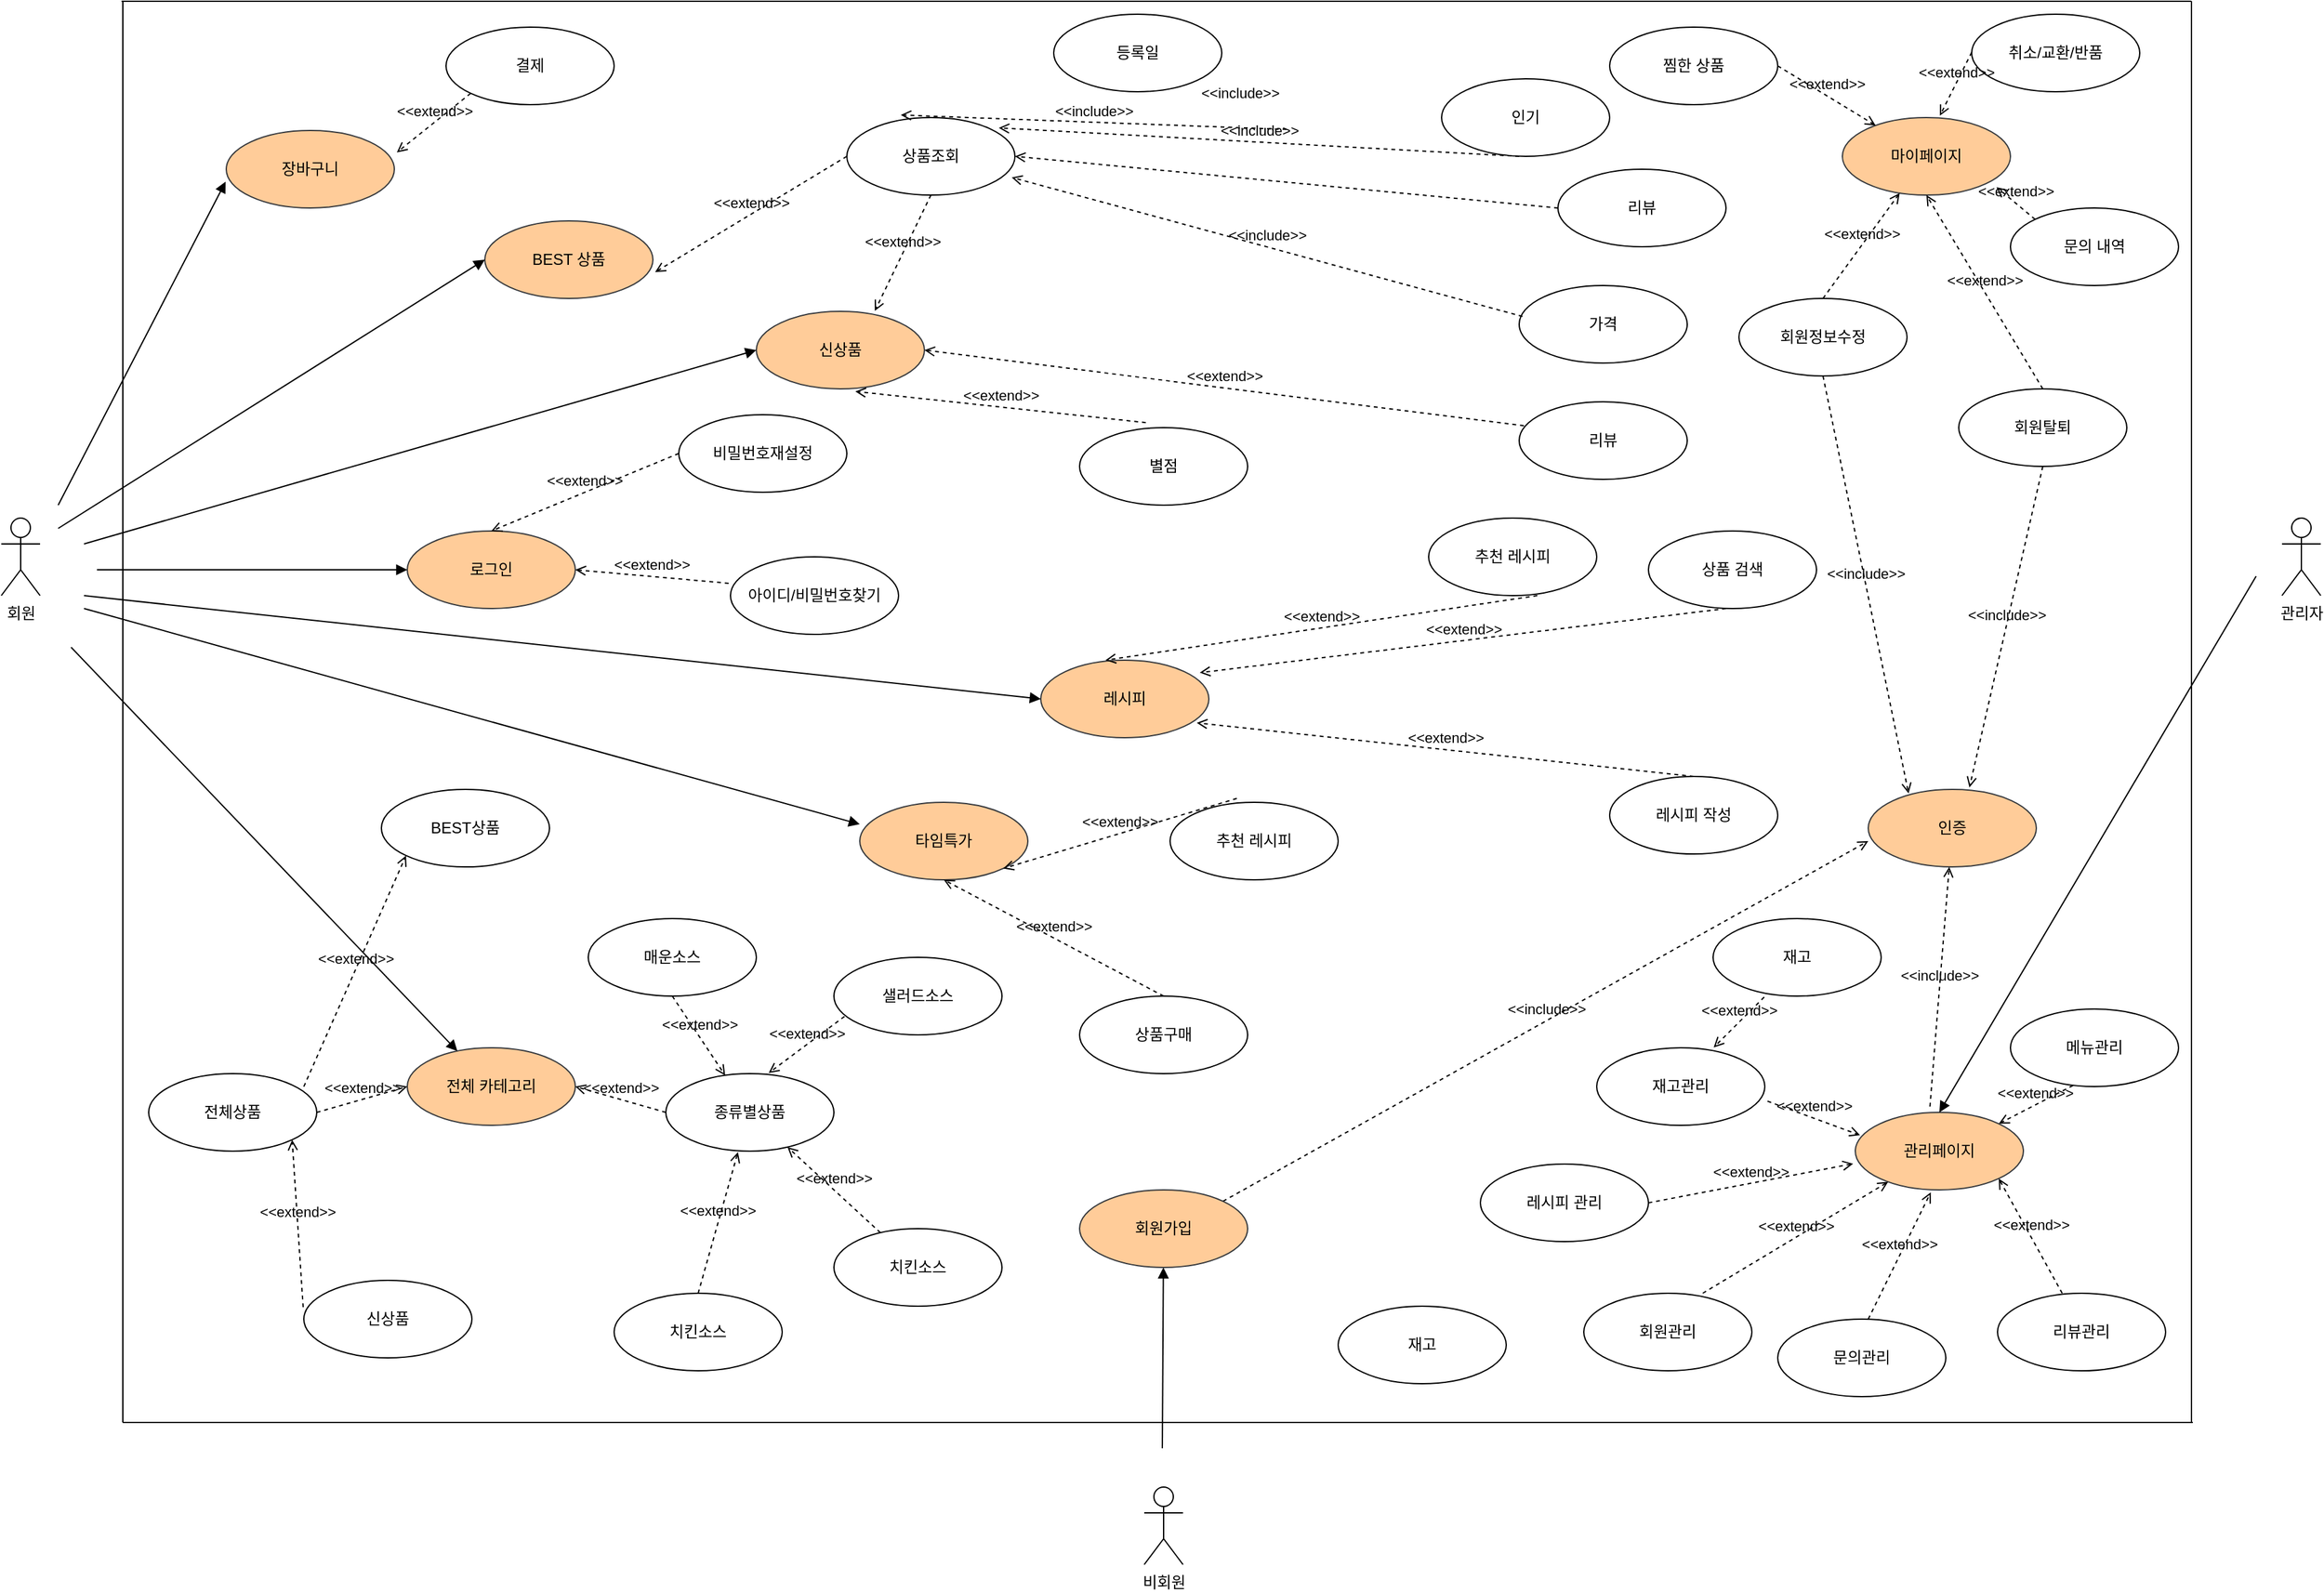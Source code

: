 <mxfile version="23.1.5" type="github">
  <diagram name="페이지-1" id="9ob2D2m0oYJiq9KtMYp7">
    <mxGraphModel dx="2093" dy="933" grid="1" gridSize="10" guides="1" tooltips="1" connect="1" arrows="1" fold="1" page="1" pageScale="1" pageWidth="2339" pageHeight="3300" math="0" shadow="0">
      <root>
        <mxCell id="0" />
        <mxCell id="1" parent="0" />
        <mxCell id="CmiY-KdzdTDGeGZKOpqu-1" value="회원&lt;div&gt;&lt;br/&gt;&lt;/div&gt;" style="shape=umlActor;verticalLabelPosition=bottom;verticalAlign=top;html=1;outlineConnect=0;" parent="1" vertex="1">
          <mxGeometry x="146" y="550" width="30" height="60" as="geometry" />
        </mxCell>
        <mxCell id="CmiY-KdzdTDGeGZKOpqu-4" value="관리자" style="shape=umlActor;verticalLabelPosition=bottom;verticalAlign=top;html=1;outlineConnect=0;" parent="1" vertex="1">
          <mxGeometry x="1910" y="550" width="30" height="60" as="geometry" />
        </mxCell>
        <mxCell id="CmiY-KdzdTDGeGZKOpqu-15" value="로그인" style="ellipse;whiteSpace=wrap;html=1;fillColor=#ffcc99;strokeColor=#36393d;" parent="1" vertex="1">
          <mxGeometry x="460" y="560" width="130" height="60" as="geometry" />
        </mxCell>
        <mxCell id="CmiY-KdzdTDGeGZKOpqu-17" value="타임특가" style="ellipse;whiteSpace=wrap;html=1;fillColor=#ffcc99;strokeColor=#36393d;" parent="1" vertex="1">
          <mxGeometry x="810" y="770" width="130" height="60" as="geometry" />
        </mxCell>
        <mxCell id="CmiY-KdzdTDGeGZKOpqu-18" value="전체 카테고리" style="ellipse;whiteSpace=wrap;html=1;fillColor=#ffcc99;strokeColor=#36393d;" parent="1" vertex="1">
          <mxGeometry x="460" y="960" width="130" height="60" as="geometry" />
        </mxCell>
        <mxCell id="CmiY-KdzdTDGeGZKOpqu-19" value="BEST 상품" style="ellipse;whiteSpace=wrap;html=1;fillColor=#ffcc99;strokeColor=#36393d;" parent="1" vertex="1">
          <mxGeometry x="520" y="320" width="130" height="60" as="geometry" />
        </mxCell>
        <mxCell id="CmiY-KdzdTDGeGZKOpqu-20" value="신상품" style="ellipse;whiteSpace=wrap;html=1;fillColor=#ffcc99;strokeColor=#36393d;" parent="1" vertex="1">
          <mxGeometry x="730" y="390" width="130" height="60" as="geometry" />
        </mxCell>
        <mxCell id="CmiY-KdzdTDGeGZKOpqu-23" value="아이디/비밀번호찾기" style="ellipse;whiteSpace=wrap;html=1;" parent="1" vertex="1">
          <mxGeometry x="710" y="580" width="130" height="60" as="geometry" />
        </mxCell>
        <mxCell id="CmiY-KdzdTDGeGZKOpqu-25" value="비밀번호재설정" style="ellipse;whiteSpace=wrap;html=1;" parent="1" vertex="1">
          <mxGeometry x="670" y="470" width="130" height="60" as="geometry" />
        </mxCell>
        <mxCell id="CmiY-KdzdTDGeGZKOpqu-29" value="" style="endArrow=none;html=1;rounded=0;" parent="1" edge="1">
          <mxGeometry width="50" height="50" relative="1" as="geometry">
            <mxPoint x="240" y="1250" as="sourcePoint" />
            <mxPoint x="240" y="150" as="targetPoint" />
          </mxGeometry>
        </mxCell>
        <mxCell id="CmiY-KdzdTDGeGZKOpqu-30" value="" style="endArrow=none;html=1;rounded=0;" parent="1" edge="1">
          <mxGeometry width="50" height="50" relative="1" as="geometry">
            <mxPoint x="239" y="150" as="sourcePoint" />
            <mxPoint x="1840" y="150" as="targetPoint" />
          </mxGeometry>
        </mxCell>
        <mxCell id="CmiY-KdzdTDGeGZKOpqu-31" value="" style="endArrow=none;html=1;rounded=0;" parent="1" edge="1">
          <mxGeometry width="50" height="50" relative="1" as="geometry">
            <mxPoint x="240" y="1250" as="sourcePoint" />
            <mxPoint x="1841" y="1250" as="targetPoint" />
          </mxGeometry>
        </mxCell>
        <mxCell id="CmiY-KdzdTDGeGZKOpqu-32" value="" style="endArrow=none;html=1;rounded=0;" parent="1" edge="1">
          <mxGeometry width="50" height="50" relative="1" as="geometry">
            <mxPoint x="1840" y="1250" as="sourcePoint" />
            <mxPoint x="1840" y="150" as="targetPoint" />
          </mxGeometry>
        </mxCell>
        <mxCell id="CmiY-KdzdTDGeGZKOpqu-44" value="" style="html=1;verticalAlign=bottom;labelBackgroundColor=none;endArrow=block;endFill=1;rounded=0;" parent="1" target="CmiY-KdzdTDGeGZKOpqu-15" edge="1">
          <mxGeometry width="160" relative="1" as="geometry">
            <mxPoint x="220" y="590" as="sourcePoint" />
            <mxPoint x="336" y="579.41" as="targetPoint" />
          </mxGeometry>
        </mxCell>
        <mxCell id="CmiY-KdzdTDGeGZKOpqu-45" value="&amp;lt;&amp;lt;extend&amp;gt;&amp;gt;" style="html=1;verticalAlign=bottom;labelBackgroundColor=none;endArrow=open;endFill=0;dashed=1;rounded=0;entryX=0.5;entryY=0;entryDx=0;entryDy=0;exitX=0;exitY=0.5;exitDx=0;exitDy=0;" parent="1" source="CmiY-KdzdTDGeGZKOpqu-25" target="CmiY-KdzdTDGeGZKOpqu-15" edge="1">
          <mxGeometry width="160" relative="1" as="geometry">
            <mxPoint x="730" y="560" as="sourcePoint" />
            <mxPoint x="600" y="450" as="targetPoint" />
          </mxGeometry>
        </mxCell>
        <mxCell id="CmiY-KdzdTDGeGZKOpqu-46" value="&amp;lt;&amp;lt;extend&amp;gt;&amp;gt;" style="html=1;verticalAlign=bottom;labelBackgroundColor=none;endArrow=open;endFill=0;dashed=1;rounded=0;entryX=1;entryY=0.5;entryDx=0;entryDy=0;exitX=-0.011;exitY=0.341;exitDx=0;exitDy=0;exitPerimeter=0;" parent="1" source="CmiY-KdzdTDGeGZKOpqu-23" target="CmiY-KdzdTDGeGZKOpqu-15" edge="1">
          <mxGeometry width="160" relative="1" as="geometry">
            <mxPoint x="770" y="610" as="sourcePoint" />
            <mxPoint x="560" y="590" as="targetPoint" />
          </mxGeometry>
        </mxCell>
        <mxCell id="CmiY-KdzdTDGeGZKOpqu-47" value="비회원" style="shape=umlActor;verticalLabelPosition=bottom;verticalAlign=top;html=1;outlineConnect=0;" parent="1" vertex="1">
          <mxGeometry x="1030" y="1300" width="30" height="60" as="geometry" />
        </mxCell>
        <mxCell id="CmiY-KdzdTDGeGZKOpqu-51" value="" style="html=1;verticalAlign=bottom;labelBackgroundColor=none;endArrow=block;endFill=1;rounded=0;" parent="1" edge="1" source="CmiY-KdzdTDGeGZKOpqu-14">
          <mxGeometry width="160" relative="1" as="geometry">
            <mxPoint x="1044" y="1270" as="sourcePoint" />
            <mxPoint x="1044" y="1080" as="targetPoint" />
          </mxGeometry>
        </mxCell>
        <mxCell id="CmiY-KdzdTDGeGZKOpqu-52" value="" style="html=1;verticalAlign=bottom;labelBackgroundColor=none;endArrow=block;endFill=1;rounded=0;" parent="1" target="CmiY-KdzdTDGeGZKOpqu-18" edge="1">
          <mxGeometry width="160" relative="1" as="geometry">
            <mxPoint x="200" y="650" as="sourcePoint" />
            <mxPoint x="400" y="610" as="targetPoint" />
          </mxGeometry>
        </mxCell>
        <mxCell id="CmiY-KdzdTDGeGZKOpqu-53" value="신상품" style="ellipse;whiteSpace=wrap;html=1;" parent="1" vertex="1">
          <mxGeometry x="380" y="1140" width="130" height="60" as="geometry" />
        </mxCell>
        <mxCell id="CmiY-KdzdTDGeGZKOpqu-55" value="종류별상품" style="ellipse;whiteSpace=wrap;html=1;" parent="1" vertex="1">
          <mxGeometry x="660" y="980" width="130" height="60" as="geometry" />
        </mxCell>
        <mxCell id="CmiY-KdzdTDGeGZKOpqu-56" value="전체상품" style="ellipse;whiteSpace=wrap;html=1;" parent="1" vertex="1">
          <mxGeometry x="260" y="980" width="130" height="60" as="geometry" />
        </mxCell>
        <mxCell id="CmiY-KdzdTDGeGZKOpqu-57" value="BEST상품" style="ellipse;whiteSpace=wrap;html=1;" parent="1" vertex="1">
          <mxGeometry x="440" y="760" width="130" height="60" as="geometry" />
        </mxCell>
        <mxCell id="CmiY-KdzdTDGeGZKOpqu-69" value="매운소스" style="ellipse;whiteSpace=wrap;html=1;" parent="1" vertex="1">
          <mxGeometry x="600" y="860" width="130" height="60" as="geometry" />
        </mxCell>
        <mxCell id="CmiY-KdzdTDGeGZKOpqu-70" value="샐러드소스" style="ellipse;whiteSpace=wrap;html=1;" parent="1" vertex="1">
          <mxGeometry x="790" y="890" width="130" height="60" as="geometry" />
        </mxCell>
        <mxCell id="CmiY-KdzdTDGeGZKOpqu-71" value="치킨소스" style="ellipse;whiteSpace=wrap;html=1;" parent="1" vertex="1">
          <mxGeometry x="620" y="1150" width="130" height="60" as="geometry" />
        </mxCell>
        <mxCell id="CmiY-KdzdTDGeGZKOpqu-76" value="레시피" style="ellipse;whiteSpace=wrap;html=1;fillColor=#ffcc99;strokeColor=#36393d;" parent="1" vertex="1">
          <mxGeometry x="950" y="660" width="130" height="60" as="geometry" />
        </mxCell>
        <mxCell id="CmiY-KdzdTDGeGZKOpqu-77" value="장바구니" style="ellipse;whiteSpace=wrap;html=1;fillColor=#ffcc99;strokeColor=#36393d;" parent="1" vertex="1">
          <mxGeometry x="320" y="250" width="130" height="60" as="geometry" />
        </mxCell>
        <mxCell id="CmiY-KdzdTDGeGZKOpqu-78" value="관리페이지" style="ellipse;whiteSpace=wrap;html=1;fillColor=#ffcc99;strokeColor=#36393d;" parent="1" vertex="1">
          <mxGeometry x="1580" y="1010" width="130" height="60" as="geometry" />
        </mxCell>
        <mxCell id="CmiY-KdzdTDGeGZKOpqu-79" value="" style="html=1;verticalAlign=bottom;labelBackgroundColor=none;endArrow=block;endFill=1;rounded=0;entryX=-0.004;entryY=0.661;entryDx=0;entryDy=0;entryPerimeter=0;" parent="1" target="CmiY-KdzdTDGeGZKOpqu-77" edge="1">
          <mxGeometry width="160" relative="1" as="geometry">
            <mxPoint x="190" y="540" as="sourcePoint" />
            <mxPoint x="390" y="532" as="targetPoint" />
          </mxGeometry>
        </mxCell>
        <mxCell id="CmiY-KdzdTDGeGZKOpqu-80" value="결제" style="ellipse;whiteSpace=wrap;html=1;" parent="1" vertex="1">
          <mxGeometry x="490" y="170" width="130" height="60" as="geometry" />
        </mxCell>
        <mxCell id="CmiY-KdzdTDGeGZKOpqu-88" value="" style="html=1;verticalAlign=bottom;labelBackgroundColor=none;endArrow=block;endFill=1;rounded=0;entryX=0;entryY=0.5;entryDx=0;entryDy=0;" parent="1" target="CmiY-KdzdTDGeGZKOpqu-19" edge="1">
          <mxGeometry width="160" relative="1" as="geometry">
            <mxPoint x="190" y="558" as="sourcePoint" />
            <mxPoint x="390" y="550" as="targetPoint" />
          </mxGeometry>
        </mxCell>
        <mxCell id="CmiY-KdzdTDGeGZKOpqu-89" value="" style="html=1;verticalAlign=bottom;labelBackgroundColor=none;endArrow=block;endFill=1;rounded=0;entryX=0;entryY=0.5;entryDx=0;entryDy=0;" parent="1" target="CmiY-KdzdTDGeGZKOpqu-20" edge="1">
          <mxGeometry width="160" relative="1" as="geometry">
            <mxPoint x="210" y="570" as="sourcePoint" />
            <mxPoint x="990" y="640" as="targetPoint" />
          </mxGeometry>
        </mxCell>
        <mxCell id="CmiY-KdzdTDGeGZKOpqu-91" value="등록일" style="ellipse;whiteSpace=wrap;html=1;" parent="1" vertex="1">
          <mxGeometry x="960" y="160" width="130" height="60" as="geometry" />
        </mxCell>
        <mxCell id="CmiY-KdzdTDGeGZKOpqu-92" value="인기" style="ellipse;whiteSpace=wrap;html=1;" parent="1" vertex="1">
          <mxGeometry x="1260" y="210" width="130" height="60" as="geometry" />
        </mxCell>
        <mxCell id="CmiY-KdzdTDGeGZKOpqu-93" value="리뷰" style="ellipse;whiteSpace=wrap;html=1;" parent="1" vertex="1">
          <mxGeometry x="1350" y="280" width="130" height="60" as="geometry" />
        </mxCell>
        <mxCell id="CmiY-KdzdTDGeGZKOpqu-94" value="가격" style="ellipse;whiteSpace=wrap;html=1;" parent="1" vertex="1">
          <mxGeometry x="1320" y="370" width="130" height="60" as="geometry" />
        </mxCell>
        <mxCell id="CmiY-KdzdTDGeGZKOpqu-95" value="상품조회" style="ellipse;whiteSpace=wrap;html=1;" parent="1" vertex="1">
          <mxGeometry x="800" y="240" width="130" height="60" as="geometry" />
        </mxCell>
        <mxCell id="CmiY-KdzdTDGeGZKOpqu-98" value="&amp;lt;&amp;lt;extend&amp;gt;&amp;gt;" style="html=1;verticalAlign=bottom;labelBackgroundColor=none;endArrow=open;endFill=0;dashed=1;rounded=0;entryX=1.013;entryY=0.661;entryDx=0;entryDy=0;exitX=0;exitY=0.5;exitDx=0;exitDy=0;entryPerimeter=0;" parent="1" source="CmiY-KdzdTDGeGZKOpqu-95" target="CmiY-KdzdTDGeGZKOpqu-19" edge="1">
          <mxGeometry width="160" relative="1" as="geometry">
            <mxPoint x="1080" y="365" as="sourcePoint" />
            <mxPoint x="820" y="375" as="targetPoint" />
          </mxGeometry>
        </mxCell>
        <mxCell id="CmiY-KdzdTDGeGZKOpqu-99" value="&amp;lt;&amp;lt;extend&amp;gt;&amp;gt;" style="html=1;verticalAlign=bottom;labelBackgroundColor=none;endArrow=open;endFill=0;dashed=1;rounded=0;entryX=0.705;entryY=-0.006;entryDx=0;entryDy=0;entryPerimeter=0;exitX=0.5;exitY=1;exitDx=0;exitDy=0;" parent="1" source="CmiY-KdzdTDGeGZKOpqu-95" target="CmiY-KdzdTDGeGZKOpqu-20" edge="1">
          <mxGeometry width="160" relative="1" as="geometry">
            <mxPoint x="1214" y="380" as="sourcePoint" />
            <mxPoint x="1126" y="340" as="targetPoint" />
          </mxGeometry>
        </mxCell>
        <mxCell id="CmiY-KdzdTDGeGZKOpqu-100" value="&amp;lt;&amp;lt;include&amp;gt;&amp;gt;" style="html=1;verticalAlign=bottom;labelBackgroundColor=none;endArrow=open;endFill=0;dashed=1;rounded=0;entryX=0.321;entryY=-0.033;entryDx=0;entryDy=0;entryPerimeter=0;" parent="1" target="CmiY-KdzdTDGeGZKOpqu-95" edge="1">
          <mxGeometry width="160" relative="1" as="geometry">
            <mxPoint x="1140" y="249.17" as="sourcePoint" />
            <mxPoint x="1300" y="249.17" as="targetPoint" />
          </mxGeometry>
        </mxCell>
        <mxCell id="CmiY-KdzdTDGeGZKOpqu-104" value="&amp;lt;&amp;lt;include&amp;gt;&amp;gt;" style="html=1;verticalAlign=bottom;labelBackgroundColor=none;endArrow=open;endFill=0;dashed=1;rounded=0;entryX=0.904;entryY=0.133;entryDx=0;entryDy=0;entryPerimeter=0;" parent="1" target="CmiY-KdzdTDGeGZKOpqu-95" edge="1">
          <mxGeometry width="160" relative="1" as="geometry">
            <mxPoint x="1320" y="270" as="sourcePoint" />
            <mxPoint x="1480" y="270" as="targetPoint" />
          </mxGeometry>
        </mxCell>
        <mxCell id="CmiY-KdzdTDGeGZKOpqu-106" value="&amp;lt;&amp;lt;include&amp;gt;&amp;gt;" style="html=1;verticalAlign=bottom;labelBackgroundColor=none;endArrow=open;endFill=0;dashed=1;rounded=0;entryX=0.981;entryY=0.772;entryDx=0;entryDy=0;entryPerimeter=0;exitX=0.02;exitY=0.399;exitDx=0;exitDy=0;exitPerimeter=0;" parent="1" source="CmiY-KdzdTDGeGZKOpqu-94" target="CmiY-KdzdTDGeGZKOpqu-95" edge="1">
          <mxGeometry width="160" relative="1" as="geometry">
            <mxPoint x="1320" y="389.58" as="sourcePoint" />
            <mxPoint x="1480" y="389.58" as="targetPoint" />
          </mxGeometry>
        </mxCell>
        <mxCell id="CmiY-KdzdTDGeGZKOpqu-107" value="별점" style="ellipse;whiteSpace=wrap;html=1;" parent="1" vertex="1">
          <mxGeometry x="980" y="480" width="130" height="60" as="geometry" />
        </mxCell>
        <mxCell id="CmiY-KdzdTDGeGZKOpqu-108" value="리뷰" style="ellipse;whiteSpace=wrap;html=1;" parent="1" vertex="1">
          <mxGeometry x="1320" y="460" width="130" height="60" as="geometry" />
        </mxCell>
        <mxCell id="CmiY-KdzdTDGeGZKOpqu-110" value="&amp;lt;&amp;lt;extend&amp;gt;&amp;gt;" style="html=1;verticalAlign=bottom;labelBackgroundColor=none;endArrow=open;endFill=0;dashed=1;rounded=0;exitX=0.394;exitY=-0.065;exitDx=0;exitDy=0;exitPerimeter=0;entryX=0.589;entryY=1.033;entryDx=0;entryDy=0;entryPerimeter=0;" parent="1" source="CmiY-KdzdTDGeGZKOpqu-107" target="CmiY-KdzdTDGeGZKOpqu-20" edge="1">
          <mxGeometry width="160" relative="1" as="geometry">
            <mxPoint x="1090" y="539.41" as="sourcePoint" />
            <mxPoint x="1250" y="539.41" as="targetPoint" />
          </mxGeometry>
        </mxCell>
        <mxCell id="CmiY-KdzdTDGeGZKOpqu-111" value="&amp;lt;&amp;lt;extend&amp;gt;&amp;gt;" style="html=1;verticalAlign=bottom;labelBackgroundColor=none;endArrow=open;endFill=0;dashed=1;rounded=0;exitX=0.028;exitY=0.308;exitDx=0;exitDy=0;entryX=1;entryY=0.5;entryDx=0;entryDy=0;exitPerimeter=0;" parent="1" source="CmiY-KdzdTDGeGZKOpqu-108" target="CmiY-KdzdTDGeGZKOpqu-20" edge="1">
          <mxGeometry width="160" relative="1" as="geometry">
            <mxPoint x="1270" y="490" as="sourcePoint" />
            <mxPoint x="1240" y="470" as="targetPoint" />
          </mxGeometry>
        </mxCell>
        <mxCell id="CmiY-KdzdTDGeGZKOpqu-112" value="상품구매" style="ellipse;whiteSpace=wrap;html=1;" parent="1" vertex="1">
          <mxGeometry x="980" y="920" width="130" height="60" as="geometry" />
        </mxCell>
        <mxCell id="CmiY-KdzdTDGeGZKOpqu-113" value="추천 레시피" style="ellipse;whiteSpace=wrap;html=1;" parent="1" vertex="1">
          <mxGeometry x="1050" y="770" width="130" height="60" as="geometry" />
        </mxCell>
        <mxCell id="CmiY-KdzdTDGeGZKOpqu-115" value="&amp;lt;&amp;lt;extend&amp;gt;&amp;gt;" style="html=1;verticalAlign=bottom;labelBackgroundColor=none;endArrow=open;endFill=0;dashed=1;rounded=0;entryX=1;entryY=1;entryDx=0;entryDy=0;exitX=0.397;exitY=-0.05;exitDx=0;exitDy=0;exitPerimeter=0;" parent="1" source="CmiY-KdzdTDGeGZKOpqu-113" target="CmiY-KdzdTDGeGZKOpqu-17" edge="1">
          <mxGeometry width="160" relative="1" as="geometry">
            <mxPoint x="1450" y="860" as="sourcePoint" />
            <mxPoint x="1610" y="860" as="targetPoint" />
          </mxGeometry>
        </mxCell>
        <mxCell id="CmiY-KdzdTDGeGZKOpqu-116" value="&amp;lt;&amp;lt;extend&amp;gt;&amp;gt;" style="html=1;verticalAlign=bottom;labelBackgroundColor=none;endArrow=open;endFill=0;dashed=1;rounded=0;entryX=0.5;entryY=1;entryDx=0;entryDy=0;exitX=0.5;exitY=0;exitDx=0;exitDy=0;" parent="1" source="CmiY-KdzdTDGeGZKOpqu-112" target="CmiY-KdzdTDGeGZKOpqu-17" edge="1">
          <mxGeometry width="160" relative="1" as="geometry">
            <mxPoint x="1340" y="920" as="sourcePoint" />
            <mxPoint x="1500" y="920" as="targetPoint" />
          </mxGeometry>
        </mxCell>
        <mxCell id="CmiY-KdzdTDGeGZKOpqu-117" value="" style="html=1;verticalAlign=bottom;labelBackgroundColor=none;endArrow=block;endFill=1;rounded=0;entryX=0;entryY=0.283;entryDx=0;entryDy=0;entryPerimeter=0;" parent="1" target="CmiY-KdzdTDGeGZKOpqu-17" edge="1">
          <mxGeometry width="160" relative="1" as="geometry">
            <mxPoint x="210" y="620" as="sourcePoint" />
            <mxPoint x="535" y="816" as="targetPoint" />
          </mxGeometry>
        </mxCell>
        <mxCell id="CmiY-KdzdTDGeGZKOpqu-118" value="마이페이지" style="ellipse;whiteSpace=wrap;html=1;fillColor=#ffcc99;strokeColor=#36393d;" parent="1" vertex="1">
          <mxGeometry x="1570" y="240" width="130" height="60" as="geometry" />
        </mxCell>
        <mxCell id="CmiY-KdzdTDGeGZKOpqu-119" value="찜한 상품" style="ellipse;whiteSpace=wrap;html=1;" parent="1" vertex="1">
          <mxGeometry x="1390" y="170" width="130" height="60" as="geometry" />
        </mxCell>
        <mxCell id="CmiY-KdzdTDGeGZKOpqu-120" value="회원정보수정" style="ellipse;whiteSpace=wrap;html=1;" parent="1" vertex="1">
          <mxGeometry x="1490" y="380" width="130" height="60" as="geometry" />
        </mxCell>
        <mxCell id="CmiY-KdzdTDGeGZKOpqu-121" value="회원탈퇴" style="ellipse;whiteSpace=wrap;html=1;" parent="1" vertex="1">
          <mxGeometry x="1660" y="450" width="130" height="60" as="geometry" />
        </mxCell>
        <mxCell id="CmiY-KdzdTDGeGZKOpqu-122" value="문의 내역" style="ellipse;whiteSpace=wrap;html=1;" parent="1" vertex="1">
          <mxGeometry x="1700" y="310" width="130" height="60" as="geometry" />
        </mxCell>
        <mxCell id="CmiY-KdzdTDGeGZKOpqu-123" value="취소/교환/반품" style="ellipse;whiteSpace=wrap;html=1;" parent="1" vertex="1">
          <mxGeometry x="1670" y="160" width="130" height="60" as="geometry" />
        </mxCell>
        <mxCell id="CmiY-KdzdTDGeGZKOpqu-125" value="&amp;lt;&amp;lt;extend&amp;gt;&amp;gt;" style="html=1;verticalAlign=bottom;labelBackgroundColor=none;endArrow=open;endFill=0;dashed=1;rounded=0;exitX=0.5;exitY=0;exitDx=0;exitDy=0;" parent="1" source="CmiY-KdzdTDGeGZKOpqu-120" target="CmiY-KdzdTDGeGZKOpqu-118" edge="1">
          <mxGeometry width="160" relative="1" as="geometry">
            <mxPoint x="1550" y="319.52" as="sourcePoint" />
            <mxPoint x="1650" y="319.52" as="targetPoint" />
          </mxGeometry>
        </mxCell>
        <mxCell id="CmiY-KdzdTDGeGZKOpqu-127" value="&amp;lt;&amp;lt;extend&amp;gt;&amp;gt;" style="html=1;verticalAlign=bottom;labelBackgroundColor=none;endArrow=open;endFill=0;dashed=1;rounded=0;entryX=0.5;entryY=1;entryDx=0;entryDy=0;exitX=0.5;exitY=0;exitDx=0;exitDy=0;" parent="1" source="CmiY-KdzdTDGeGZKOpqu-121" target="CmiY-KdzdTDGeGZKOpqu-118" edge="1">
          <mxGeometry width="160" relative="1" as="geometry">
            <mxPoint x="1630" y="370" as="sourcePoint" />
            <mxPoint x="1730" y="370" as="targetPoint" />
          </mxGeometry>
        </mxCell>
        <mxCell id="CmiY-KdzdTDGeGZKOpqu-128" value="&amp;lt;&amp;lt;extend&amp;gt;&amp;gt;" style="html=1;verticalAlign=bottom;labelBackgroundColor=none;endArrow=open;endFill=0;dashed=1;rounded=0;entryX=0.917;entryY=0.897;entryDx=0;entryDy=0;entryPerimeter=0;exitX=0;exitY=0;exitDx=0;exitDy=0;" parent="1" source="CmiY-KdzdTDGeGZKOpqu-122" target="CmiY-KdzdTDGeGZKOpqu-118" edge="1">
          <mxGeometry width="160" relative="1" as="geometry">
            <mxPoint x="1700" y="320" as="sourcePoint" />
            <mxPoint x="1800" y="319.52" as="targetPoint" />
          </mxGeometry>
        </mxCell>
        <mxCell id="CmiY-KdzdTDGeGZKOpqu-129" value="&amp;lt;&amp;lt;extend&amp;gt;&amp;gt;" style="html=1;verticalAlign=bottom;labelBackgroundColor=none;endArrow=open;endFill=0;dashed=1;rounded=0;exitX=1;exitY=0.5;exitDx=0;exitDy=0;" parent="1" source="CmiY-KdzdTDGeGZKOpqu-119" target="CmiY-KdzdTDGeGZKOpqu-118" edge="1">
          <mxGeometry x="0.009" width="160" relative="1" as="geometry">
            <mxPoint x="1530" y="210" as="sourcePoint" />
            <mxPoint x="1630" y="210" as="targetPoint" />
            <mxPoint as="offset" />
          </mxGeometry>
        </mxCell>
        <mxCell id="CmiY-KdzdTDGeGZKOpqu-130" value="&amp;lt;&amp;lt;extend&amp;gt;&amp;gt;" style="html=1;verticalAlign=bottom;labelBackgroundColor=none;endArrow=open;endFill=0;dashed=1;rounded=0;entryX=0.58;entryY=-0.024;entryDx=0;entryDy=0;entryPerimeter=0;" parent="1" target="CmiY-KdzdTDGeGZKOpqu-118" edge="1">
          <mxGeometry width="160" relative="1" as="geometry">
            <mxPoint x="1670" y="189.52" as="sourcePoint" />
            <mxPoint x="1770" y="189.52" as="targetPoint" />
          </mxGeometry>
        </mxCell>
        <mxCell id="CmiY-KdzdTDGeGZKOpqu-131" value="인증" style="ellipse;whiteSpace=wrap;html=1;fillColor=#ffcc99;strokeColor=#36393d;" parent="1" vertex="1">
          <mxGeometry x="1590" y="760" width="130" height="60" as="geometry" />
        </mxCell>
        <mxCell id="CmiY-KdzdTDGeGZKOpqu-132" value="&amp;lt;&amp;lt;include&amp;gt;&amp;gt;" style="html=1;verticalAlign=bottom;labelBackgroundColor=none;endArrow=open;endFill=0;dashed=1;rounded=0;entryX=0;entryY=0.667;entryDx=0;entryDy=0;entryPerimeter=0;exitX=1;exitY=0;exitDx=0;exitDy=0;" parent="1" target="CmiY-KdzdTDGeGZKOpqu-131" edge="1" source="CmiY-KdzdTDGeGZKOpqu-14">
          <mxGeometry width="160" relative="1" as="geometry">
            <mxPoint x="1110" y="1038.82" as="sourcePoint" />
            <mxPoint x="1270" y="1038.82" as="targetPoint" />
          </mxGeometry>
        </mxCell>
        <mxCell id="CmiY-KdzdTDGeGZKOpqu-133" value="&amp;lt;&amp;lt;include&amp;gt;&amp;gt;" style="html=1;verticalAlign=bottom;labelBackgroundColor=none;endArrow=open;endFill=0;dashed=1;rounded=0;exitX=0.5;exitY=1;exitDx=0;exitDy=0;entryX=0.24;entryY=0.053;entryDx=0;entryDy=0;entryPerimeter=0;" parent="1" source="CmiY-KdzdTDGeGZKOpqu-120" target="CmiY-KdzdTDGeGZKOpqu-131" edge="1">
          <mxGeometry width="160" relative="1" as="geometry">
            <mxPoint x="1590" y="590" as="sourcePoint" />
            <mxPoint x="1570" y="580" as="targetPoint" />
          </mxGeometry>
        </mxCell>
        <mxCell id="CmiY-KdzdTDGeGZKOpqu-134" value="&amp;lt;&amp;lt;include&amp;gt;&amp;gt;" style="html=1;verticalAlign=bottom;labelBackgroundColor=none;endArrow=open;endFill=0;dashed=1;rounded=0;exitX=0.5;exitY=1;exitDx=0;exitDy=0;entryX=0.602;entryY=-0.025;entryDx=0;entryDy=0;entryPerimeter=0;" parent="1" source="CmiY-KdzdTDGeGZKOpqu-121" target="CmiY-KdzdTDGeGZKOpqu-131" edge="1">
          <mxGeometry width="160" relative="1" as="geometry">
            <mxPoint x="1560" y="920" as="sourcePoint" />
            <mxPoint x="1570" y="580" as="targetPoint" />
          </mxGeometry>
        </mxCell>
        <mxCell id="CmiY-KdzdTDGeGZKOpqu-135" value="&amp;lt;&amp;lt;include&amp;gt;&amp;gt;" style="html=1;verticalAlign=bottom;labelBackgroundColor=none;endArrow=open;endFill=0;dashed=1;rounded=0;exitX=0.444;exitY=-0.075;exitDx=0;exitDy=0;exitPerimeter=0;" parent="1" source="CmiY-KdzdTDGeGZKOpqu-78" target="CmiY-KdzdTDGeGZKOpqu-131" edge="1">
          <mxGeometry width="160" relative="1" as="geometry">
            <mxPoint x="1507" y="916" as="sourcePoint" />
            <mxPoint x="1450" y="1164" as="targetPoint" />
          </mxGeometry>
        </mxCell>
        <mxCell id="CmiY-KdzdTDGeGZKOpqu-136" value="상품 검색" style="ellipse;whiteSpace=wrap;html=1;" parent="1" vertex="1">
          <mxGeometry x="1420" y="560" width="130" height="60" as="geometry" />
        </mxCell>
        <mxCell id="CmiY-KdzdTDGeGZKOpqu-137" value="추천 레시피" style="ellipse;whiteSpace=wrap;html=1;" parent="1" vertex="1">
          <mxGeometry x="1250" y="550" width="130" height="60" as="geometry" />
        </mxCell>
        <mxCell id="CmiY-KdzdTDGeGZKOpqu-138" value="레시피 작성" style="ellipse;whiteSpace=wrap;html=1;" parent="1" vertex="1">
          <mxGeometry x="1390" y="750" width="130" height="60" as="geometry" />
        </mxCell>
        <mxCell id="CmiY-KdzdTDGeGZKOpqu-139" value="회원관리" style="ellipse;whiteSpace=wrap;html=1;" parent="1" vertex="1">
          <mxGeometry x="1370" y="1150" width="130" height="60" as="geometry" />
        </mxCell>
        <mxCell id="CmiY-KdzdTDGeGZKOpqu-140" value="&amp;lt;&amp;lt;extend&amp;gt;&amp;gt;" style="html=1;verticalAlign=bottom;labelBackgroundColor=none;endArrow=open;endFill=0;dashed=1;rounded=0;exitX=0.394;exitY=-0.065;exitDx=0;exitDy=0;exitPerimeter=0;entryX=0.385;entryY=0;entryDx=0;entryDy=0;entryPerimeter=0;" parent="1" target="CmiY-KdzdTDGeGZKOpqu-76" edge="1">
          <mxGeometry width="160" relative="1" as="geometry">
            <mxPoint x="1334" y="610" as="sourcePoint" />
            <mxPoint x="1380" y="536" as="targetPoint" />
          </mxGeometry>
        </mxCell>
        <mxCell id="CmiY-KdzdTDGeGZKOpqu-141" value="&amp;lt;&amp;lt;extend&amp;gt;&amp;gt;" style="html=1;verticalAlign=bottom;labelBackgroundColor=none;endArrow=open;endFill=0;dashed=1;rounded=0;exitX=0.5;exitY=0;exitDx=0;exitDy=0;entryX=0.928;entryY=0.808;entryDx=0;entryDy=0;entryPerimeter=0;" parent="1" source="CmiY-KdzdTDGeGZKOpqu-138" target="CmiY-KdzdTDGeGZKOpqu-76" edge="1">
          <mxGeometry width="160" relative="1" as="geometry">
            <mxPoint x="1494" y="694" as="sourcePoint" />
            <mxPoint x="1540" y="620" as="targetPoint" />
          </mxGeometry>
        </mxCell>
        <mxCell id="CmiY-KdzdTDGeGZKOpqu-142" value="&amp;lt;&amp;lt;extend&amp;gt;&amp;gt;" style="html=1;verticalAlign=bottom;labelBackgroundColor=none;endArrow=open;endFill=0;dashed=1;rounded=0;exitX=0.394;exitY=-0.065;exitDx=0;exitDy=0;exitPerimeter=0;entryX=0.946;entryY=0.161;entryDx=0;entryDy=0;entryPerimeter=0;" parent="1" target="CmiY-KdzdTDGeGZKOpqu-76" edge="1">
          <mxGeometry width="160" relative="1" as="geometry">
            <mxPoint x="1480" y="620" as="sourcePoint" />
            <mxPoint x="1526" y="546" as="targetPoint" />
          </mxGeometry>
        </mxCell>
        <mxCell id="CmiY-KdzdTDGeGZKOpqu-143" value="문의관리" style="ellipse;whiteSpace=wrap;html=1;" parent="1" vertex="1">
          <mxGeometry x="1520" y="1170" width="130" height="60" as="geometry" />
        </mxCell>
        <mxCell id="CmiY-KdzdTDGeGZKOpqu-144" value="레시피 관리" style="ellipse;whiteSpace=wrap;html=1;" parent="1" vertex="1">
          <mxGeometry x="1290" y="1050" width="130" height="60" as="geometry" />
        </mxCell>
        <mxCell id="CmiY-KdzdTDGeGZKOpqu-145" value="리뷰관리" style="ellipse;whiteSpace=wrap;html=1;" parent="1" vertex="1">
          <mxGeometry x="1690" y="1150" width="130" height="60" as="geometry" />
        </mxCell>
        <mxCell id="CmiY-KdzdTDGeGZKOpqu-146" value="메뉴관리" style="ellipse;whiteSpace=wrap;html=1;" parent="1" vertex="1">
          <mxGeometry x="1700" y="930" width="130" height="60" as="geometry" />
        </mxCell>
        <mxCell id="CmiY-KdzdTDGeGZKOpqu-147" value="재고관리" style="ellipse;whiteSpace=wrap;html=1;" parent="1" vertex="1">
          <mxGeometry x="1380" y="960" width="130" height="60" as="geometry" />
        </mxCell>
        <mxCell id="CmiY-KdzdTDGeGZKOpqu-148" value="재고" style="ellipse;whiteSpace=wrap;html=1;" parent="1" vertex="1">
          <mxGeometry x="1470" y="860" width="130" height="60" as="geometry" />
        </mxCell>
        <mxCell id="CmiY-KdzdTDGeGZKOpqu-150" value="&amp;lt;&amp;lt;extend&amp;gt;&amp;gt;" style="html=1;verticalAlign=bottom;labelBackgroundColor=none;endArrow=open;endFill=0;dashed=1;rounded=0;exitX=0.304;exitY=1.012;exitDx=0;exitDy=0;exitPerimeter=0;entryX=0.696;entryY=-0.004;entryDx=0;entryDy=0;entryPerimeter=0;" parent="1" source="CmiY-KdzdTDGeGZKOpqu-148" target="CmiY-KdzdTDGeGZKOpqu-147" edge="1">
          <mxGeometry x="-0.014" width="160" relative="1" as="geometry">
            <mxPoint x="1547" y="920" as="sourcePoint" />
            <mxPoint x="1500" y="960" as="targetPoint" />
            <mxPoint as="offset" />
          </mxGeometry>
        </mxCell>
        <mxCell id="CmiY-KdzdTDGeGZKOpqu-151" value="&amp;lt;&amp;lt;extend&amp;gt;&amp;gt;" style="html=1;verticalAlign=bottom;labelBackgroundColor=none;endArrow=open;endFill=0;dashed=1;rounded=0;entryX=0.028;entryY=0.294;entryDx=0;entryDy=0;exitX=1.016;exitY=0.689;exitDx=0;exitDy=0;exitPerimeter=0;entryPerimeter=0;" parent="1" source="CmiY-KdzdTDGeGZKOpqu-147" target="CmiY-KdzdTDGeGZKOpqu-78" edge="1">
          <mxGeometry width="160" relative="1" as="geometry">
            <mxPoint x="1570" y="1000" as="sourcePoint" />
            <mxPoint x="1610" y="900" as="targetPoint" />
          </mxGeometry>
        </mxCell>
        <mxCell id="CmiY-KdzdTDGeGZKOpqu-153" value="&amp;lt;&amp;lt;extend&amp;gt;&amp;gt;" style="html=1;verticalAlign=bottom;labelBackgroundColor=none;endArrow=open;endFill=0;dashed=1;rounded=0;entryX=-0.013;entryY=0.662;entryDx=0;entryDy=0;entryPerimeter=0;exitX=1;exitY=0.5;exitDx=0;exitDy=0;" parent="1" source="CmiY-KdzdTDGeGZKOpqu-144" target="CmiY-KdzdTDGeGZKOpqu-78" edge="1">
          <mxGeometry width="160" relative="1" as="geometry">
            <mxPoint x="1450" y="1080" as="sourcePoint" />
            <mxPoint x="1460" y="980" as="targetPoint" />
          </mxGeometry>
        </mxCell>
        <mxCell id="CmiY-KdzdTDGeGZKOpqu-155" value="&amp;lt;&amp;lt;extend&amp;gt;&amp;gt;" style="html=1;verticalAlign=bottom;labelBackgroundColor=none;endArrow=open;endFill=0;dashed=1;rounded=0;exitX=1;exitY=0.5;exitDx=0;exitDy=0;" parent="1" target="CmiY-KdzdTDGeGZKOpqu-78" edge="1">
          <mxGeometry width="160" relative="1" as="geometry">
            <mxPoint x="1462" y="1150" as="sourcePoint" />
            <mxPoint x="1620" y="1120" as="targetPoint" />
          </mxGeometry>
        </mxCell>
        <mxCell id="CmiY-KdzdTDGeGZKOpqu-156" value="&amp;lt;&amp;lt;extend&amp;gt;&amp;gt;" style="html=1;verticalAlign=bottom;labelBackgroundColor=none;endArrow=open;endFill=0;dashed=1;rounded=0;entryX=0.449;entryY=1.031;entryDx=0;entryDy=0;entryPerimeter=0;exitX=1;exitY=0.5;exitDx=0;exitDy=0;" parent="1" target="CmiY-KdzdTDGeGZKOpqu-78" edge="1">
          <mxGeometry width="160" relative="1" as="geometry">
            <mxPoint x="1590" y="1170" as="sourcePoint" />
            <mxPoint x="1748" y="1140" as="targetPoint" />
          </mxGeometry>
        </mxCell>
        <mxCell id="CmiY-KdzdTDGeGZKOpqu-157" value="&amp;lt;&amp;lt;extend&amp;gt;&amp;gt;" style="html=1;verticalAlign=bottom;labelBackgroundColor=none;endArrow=open;endFill=0;dashed=1;rounded=0;entryX=1;entryY=1;entryDx=0;entryDy=0;exitX=1;exitY=0.5;exitDx=0;exitDy=0;" parent="1" target="CmiY-KdzdTDGeGZKOpqu-78" edge="1">
          <mxGeometry width="160" relative="1" as="geometry">
            <mxPoint x="1740" y="1150" as="sourcePoint" />
            <mxPoint x="1898" y="1120" as="targetPoint" />
          </mxGeometry>
        </mxCell>
        <mxCell id="CmiY-KdzdTDGeGZKOpqu-158" value="&amp;lt;&amp;lt;extend&amp;gt;&amp;gt;" style="html=1;verticalAlign=bottom;labelBackgroundColor=none;endArrow=open;endFill=0;dashed=1;rounded=0;entryX=1;entryY=0;entryDx=0;entryDy=0;exitX=0.372;exitY=0.987;exitDx=0;exitDy=0;exitPerimeter=0;" parent="1" source="CmiY-KdzdTDGeGZKOpqu-146" target="CmiY-KdzdTDGeGZKOpqu-78" edge="1">
          <mxGeometry width="160" relative="1" as="geometry">
            <mxPoint x="1750" y="950" as="sourcePoint" />
            <mxPoint x="1908" y="920" as="targetPoint" />
          </mxGeometry>
        </mxCell>
        <mxCell id="CmiY-KdzdTDGeGZKOpqu-159" value="" style="html=1;verticalAlign=bottom;labelBackgroundColor=none;endArrow=block;endFill=1;rounded=0;entryX=0.5;entryY=0;entryDx=0;entryDy=0;" parent="1" target="CmiY-KdzdTDGeGZKOpqu-78" edge="1">
          <mxGeometry width="160" relative="1" as="geometry">
            <mxPoint x="1890" y="595" as="sourcePoint" />
            <mxPoint x="1730" y="685" as="targetPoint" />
          </mxGeometry>
        </mxCell>
        <mxCell id="CmiY-KdzdTDGeGZKOpqu-161" value="&amp;lt;&amp;lt;include&amp;gt;&amp;gt;" style="html=1;verticalAlign=bottom;labelBackgroundColor=none;endArrow=open;endFill=0;dashed=1;rounded=0;entryX=1;entryY=0.5;entryDx=0;entryDy=0;exitX=0;exitY=0.5;exitDx=0;exitDy=0;" parent="1" source="CmiY-KdzdTDGeGZKOpqu-93" target="CmiY-KdzdTDGeGZKOpqu-95" edge="1">
          <mxGeometry x="0.197" y="-56" width="160" relative="1" as="geometry">
            <mxPoint x="1333" y="367" as="sourcePoint" />
            <mxPoint x="1278" y="319" as="targetPoint" />
            <mxPoint as="offset" />
          </mxGeometry>
        </mxCell>
        <mxCell id="QyeWWSXUyC7ifUGRTgN5-1" value="재고" style="ellipse;whiteSpace=wrap;html=1;" vertex="1" parent="1">
          <mxGeometry x="1180" y="1160" width="130" height="60" as="geometry" />
        </mxCell>
        <mxCell id="QyeWWSXUyC7ifUGRTgN5-3" value="치킨소스" style="ellipse;whiteSpace=wrap;html=1;" vertex="1" parent="1">
          <mxGeometry x="790" y="1100" width="130" height="60" as="geometry" />
        </mxCell>
        <mxCell id="QyeWWSXUyC7ifUGRTgN5-7" value="&amp;lt;&amp;lt;extend&amp;gt;&amp;gt;" style="html=1;verticalAlign=bottom;labelBackgroundColor=none;endArrow=open;endFill=0;dashed=1;rounded=0;entryX=1;entryY=1;entryDx=0;entryDy=0;exitX=-0.004;exitY=0.346;exitDx=0;exitDy=0;exitPerimeter=0;" edge="1" parent="1" source="CmiY-KdzdTDGeGZKOpqu-53" target="CmiY-KdzdTDGeGZKOpqu-56">
          <mxGeometry width="160" relative="1" as="geometry">
            <mxPoint x="469" y="1020" as="sourcePoint" />
            <mxPoint x="340" y="1010" as="targetPoint" />
          </mxGeometry>
        </mxCell>
        <mxCell id="QyeWWSXUyC7ifUGRTgN5-8" value="&amp;lt;&amp;lt;extend&amp;gt;&amp;gt;" style="html=1;verticalAlign=bottom;labelBackgroundColor=none;endArrow=open;endFill=0;dashed=1;rounded=0;entryX=0;entryY=1;entryDx=0;entryDy=0;exitX=0.923;exitY=0.167;exitDx=0;exitDy=0;exitPerimeter=0;" edge="1" parent="1" source="CmiY-KdzdTDGeGZKOpqu-56" target="CmiY-KdzdTDGeGZKOpqu-57">
          <mxGeometry width="160" relative="1" as="geometry">
            <mxPoint x="439" y="820" as="sourcePoint" />
            <mxPoint x="210" y="790" as="targetPoint" />
          </mxGeometry>
        </mxCell>
        <mxCell id="QyeWWSXUyC7ifUGRTgN5-9" value="&amp;lt;&amp;lt;extend&amp;gt;&amp;gt;" style="html=1;verticalAlign=bottom;labelBackgroundColor=none;endArrow=open;endFill=0;dashed=1;rounded=0;entryX=0;entryY=0.5;entryDx=0;entryDy=0;exitX=1;exitY=0.5;exitDx=0;exitDy=0;" edge="1" parent="1" source="CmiY-KdzdTDGeGZKOpqu-56" target="CmiY-KdzdTDGeGZKOpqu-18">
          <mxGeometry width="160" relative="1" as="geometry">
            <mxPoint x="449" y="1015" as="sourcePoint" />
            <mxPoint x="220" y="985" as="targetPoint" />
          </mxGeometry>
        </mxCell>
        <mxCell id="QyeWWSXUyC7ifUGRTgN5-10" value="&amp;lt;&amp;lt;extend&amp;gt;&amp;gt;" style="html=1;verticalAlign=bottom;labelBackgroundColor=none;endArrow=open;endFill=0;dashed=1;rounded=0;entryX=1;entryY=0.5;entryDx=0;entryDy=0;exitX=0;exitY=0.5;exitDx=0;exitDy=0;" edge="1" parent="1" source="CmiY-KdzdTDGeGZKOpqu-55" target="CmiY-KdzdTDGeGZKOpqu-18">
          <mxGeometry width="160" relative="1" as="geometry">
            <mxPoint x="740" y="970" as="sourcePoint" />
            <mxPoint x="511" y="940" as="targetPoint" />
          </mxGeometry>
        </mxCell>
        <mxCell id="QyeWWSXUyC7ifUGRTgN5-11" value="&amp;lt;&amp;lt;extend&amp;gt;&amp;gt;" style="html=1;verticalAlign=bottom;labelBackgroundColor=none;endArrow=open;endFill=0;dashed=1;rounded=0;entryX=0.429;entryY=1.012;entryDx=0;entryDy=0;exitX=0.5;exitY=0;exitDx=0;exitDy=0;entryPerimeter=0;" edge="1" parent="1" source="CmiY-KdzdTDGeGZKOpqu-71" target="CmiY-KdzdTDGeGZKOpqu-55">
          <mxGeometry width="160" relative="1" as="geometry">
            <mxPoint x="740" y="980" as="sourcePoint" />
            <mxPoint x="511" y="950" as="targetPoint" />
          </mxGeometry>
        </mxCell>
        <mxCell id="QyeWWSXUyC7ifUGRTgN5-12" value="&amp;lt;&amp;lt;extend&amp;gt;&amp;gt;" style="html=1;verticalAlign=bottom;labelBackgroundColor=none;endArrow=open;endFill=0;dashed=1;rounded=0;exitX=0.5;exitY=1;exitDx=0;exitDy=0;" edge="1" parent="1" source="CmiY-KdzdTDGeGZKOpqu-69" target="CmiY-KdzdTDGeGZKOpqu-55">
          <mxGeometry width="160" relative="1" as="geometry">
            <mxPoint x="769" y="820" as="sourcePoint" />
            <mxPoint x="540" y="790" as="targetPoint" />
          </mxGeometry>
        </mxCell>
        <mxCell id="QyeWWSXUyC7ifUGRTgN5-14" value="&amp;lt;&amp;lt;extend&amp;gt;&amp;gt;" style="html=1;verticalAlign=bottom;labelBackgroundColor=none;endArrow=open;endFill=0;dashed=1;rounded=0;" edge="1" parent="1" source="QyeWWSXUyC7ifUGRTgN5-3" target="CmiY-KdzdTDGeGZKOpqu-55">
          <mxGeometry width="160" relative="1" as="geometry">
            <mxPoint x="899" y="700" as="sourcePoint" />
            <mxPoint x="670" y="670" as="targetPoint" />
          </mxGeometry>
        </mxCell>
        <mxCell id="QyeWWSXUyC7ifUGRTgN5-15" value="&amp;lt;&amp;lt;extend&amp;gt;&amp;gt;" style="html=1;verticalAlign=bottom;labelBackgroundColor=none;endArrow=open;endFill=0;dashed=1;rounded=0;exitX=0.063;exitY=0.762;exitDx=0;exitDy=0;exitPerimeter=0;entryX=0.612;entryY=-0.008;entryDx=0;entryDy=0;entryPerimeter=0;" edge="1" parent="1" source="CmiY-KdzdTDGeGZKOpqu-70" target="CmiY-KdzdTDGeGZKOpqu-55">
          <mxGeometry width="160" relative="1" as="geometry">
            <mxPoint x="813" y="886.5" as="sourcePoint" />
            <mxPoint x="750" y="893.5" as="targetPoint" />
          </mxGeometry>
        </mxCell>
        <mxCell id="QyeWWSXUyC7ifUGRTgN5-16" value="" style="html=1;verticalAlign=bottom;labelBackgroundColor=none;endArrow=block;endFill=1;rounded=0;" edge="1" parent="1" target="CmiY-KdzdTDGeGZKOpqu-14">
          <mxGeometry width="160" relative="1" as="geometry">
            <mxPoint x="1044" y="1270" as="sourcePoint" />
            <mxPoint x="1044" y="1080" as="targetPoint" />
          </mxGeometry>
        </mxCell>
        <mxCell id="CmiY-KdzdTDGeGZKOpqu-14" value="회원가입" style="ellipse;whiteSpace=wrap;html=1;fillColor=#ffcc99;strokeColor=#36393d;" parent="1" vertex="1">
          <mxGeometry x="980" y="1070" width="130" height="60" as="geometry" />
        </mxCell>
        <mxCell id="QyeWWSXUyC7ifUGRTgN5-18" value="" style="html=1;verticalAlign=bottom;labelBackgroundColor=none;endArrow=block;endFill=1;rounded=0;entryX=0;entryY=0.5;entryDx=0;entryDy=0;" edge="1" parent="1" target="CmiY-KdzdTDGeGZKOpqu-76">
          <mxGeometry width="160" relative="1" as="geometry">
            <mxPoint x="210" y="610" as="sourcePoint" />
            <mxPoint x="900" y="777" as="targetPoint" />
          </mxGeometry>
        </mxCell>
        <mxCell id="QyeWWSXUyC7ifUGRTgN5-19" value="&amp;lt;&amp;lt;extend&amp;gt;&amp;gt;" style="html=1;verticalAlign=bottom;labelBackgroundColor=none;endArrow=open;endFill=0;dashed=1;rounded=0;entryX=1.015;entryY=0.283;entryDx=0;entryDy=0;exitX=0;exitY=1;exitDx=0;exitDy=0;entryPerimeter=0;" edge="1" parent="1" source="CmiY-KdzdTDGeGZKOpqu-80" target="CmiY-KdzdTDGeGZKOpqu-77">
          <mxGeometry width="160" relative="1" as="geometry">
            <mxPoint x="579" y="250" as="sourcePoint" />
            <mxPoint x="431" y="340" as="targetPoint" />
          </mxGeometry>
        </mxCell>
      </root>
    </mxGraphModel>
  </diagram>
</mxfile>
